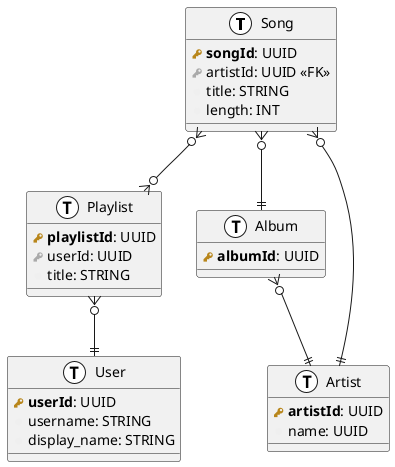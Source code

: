 @startuml
!define primary_key(x) <b><color:#b8861b><&key></color> x</b>
!define foreign_key(x) <color:#aaaaaa><&key></color> x
!define column(x) <color:#efefef><&media-record></color> x
!define table(x) entity x << (T, white) >>

table( Song ) {
    primary_key( songId ): UUID
    ' foreign_key( albumId ): UUID <<FK>>
    foreign_key( artistId ): UUID <<FK>>
    column( title ): STRING
    column( length ): INT
}

table( Playlist ) {
    primary_key( playlistId ): UUID
    foreign_key( userId ): UUID
    column( title ): STRING

}

table( Album ) {
    primary_key( albumId ): UUID
}

table( Artist ) {
    primary_key( artistId ): UUID
    column( name ): UUID
}

table( User ) {
    primary_key( userId ): UUID
    column( username ): STRING
    column( display_name ): STRING
}


Song }o--|| Album
Song }o--|| Artist
Album }o--|| Artist
Song }o--o{Playlist
Playlist }o--||User
